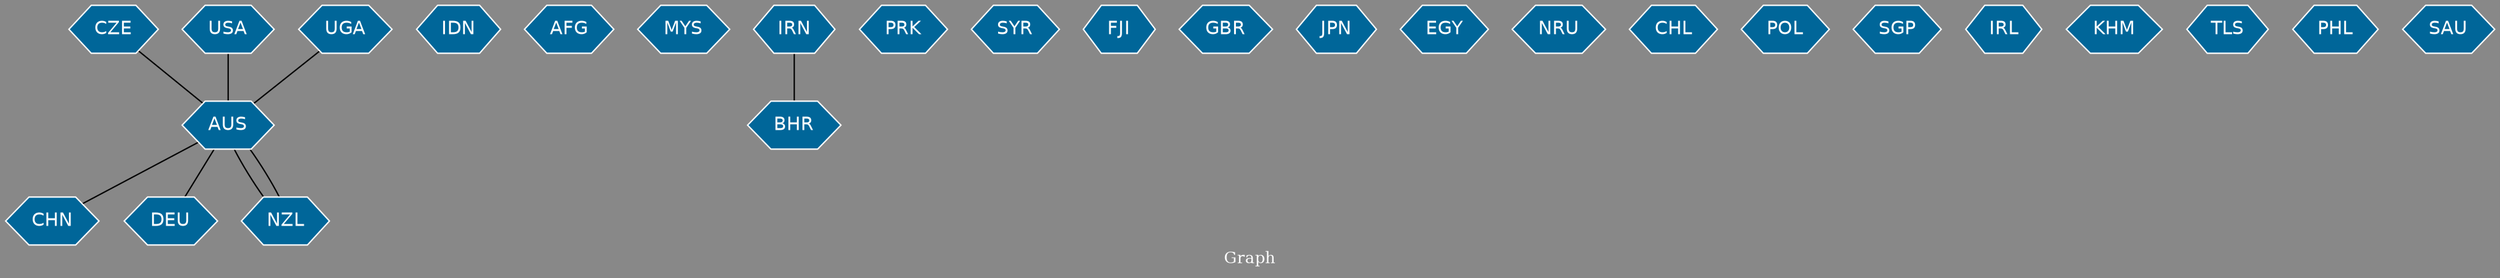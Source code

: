 // Countries together in item graph
graph {
	graph [bgcolor="#888888" fontcolor=white fontsize=12 label="Graph" outputorder=edgesfirst overlap=prism]
	node [color=white fillcolor="#006699" fontcolor=white fontname=Helvetica shape=hexagon style=filled]
	edge [arrowhead=open color=black fontcolor=white fontname=Courier fontsize=12]
		AUS [label=AUS]
		IDN [label=IDN]
		AFG [label=AFG]
		MYS [label=MYS]
		CHN [label=CHN]
		IRN [label=IRN]
		PRK [label=PRK]
		SYR [label=SYR]
		DEU [label=DEU]
		FJI [label=FJI]
		CZE [label=CZE]
		GBR [label=GBR]
		JPN [label=JPN]
		USA [label=USA]
		UGA [label=UGA]
		NZL [label=NZL]
		EGY [label=EGY]
		NRU [label=NRU]
		CHL [label=CHL]
		POL [label=POL]
		SGP [label=SGP]
		BHR [label=BHR]
		IRL [label=IRL]
		KHM [label=KHM]
		TLS [label=TLS]
		PHL [label=PHL]
		SAU [label=SAU]
			AUS -- DEU [weight=1]
			USA -- AUS [weight=1]
			CZE -- AUS [weight=1]
			NZL -- AUS [weight=1]
			IRN -- BHR [weight=1]
			AUS -- CHN [weight=1]
			UGA -- AUS [weight=1]
			AUS -- NZL [weight=1]
}